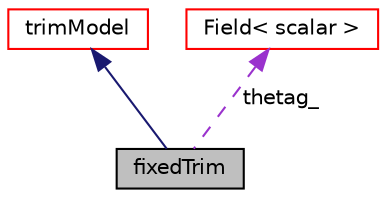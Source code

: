 digraph "fixedTrim"
{
  bgcolor="transparent";
  edge [fontname="Helvetica",fontsize="10",labelfontname="Helvetica",labelfontsize="10"];
  node [fontname="Helvetica",fontsize="10",shape=record];
  Node1 [label="fixedTrim",height=0.2,width=0.4,color="black", fillcolor="grey75", style="filled", fontcolor="black"];
  Node2 -> Node1 [dir="back",color="midnightblue",fontsize="10",style="solid",fontname="Helvetica"];
  Node2 [label="trimModel",height=0.2,width=0.4,color="red",URL="$a02775.html",tooltip="Trim model base class. "];
  Node3 -> Node1 [dir="back",color="darkorchid3",fontsize="10",style="dashed",label=" thetag_" ,fontname="Helvetica"];
  Node3 [label="Field\< scalar \>",height=0.2,width=0.4,color="red",URL="$a00767.html"];
}
